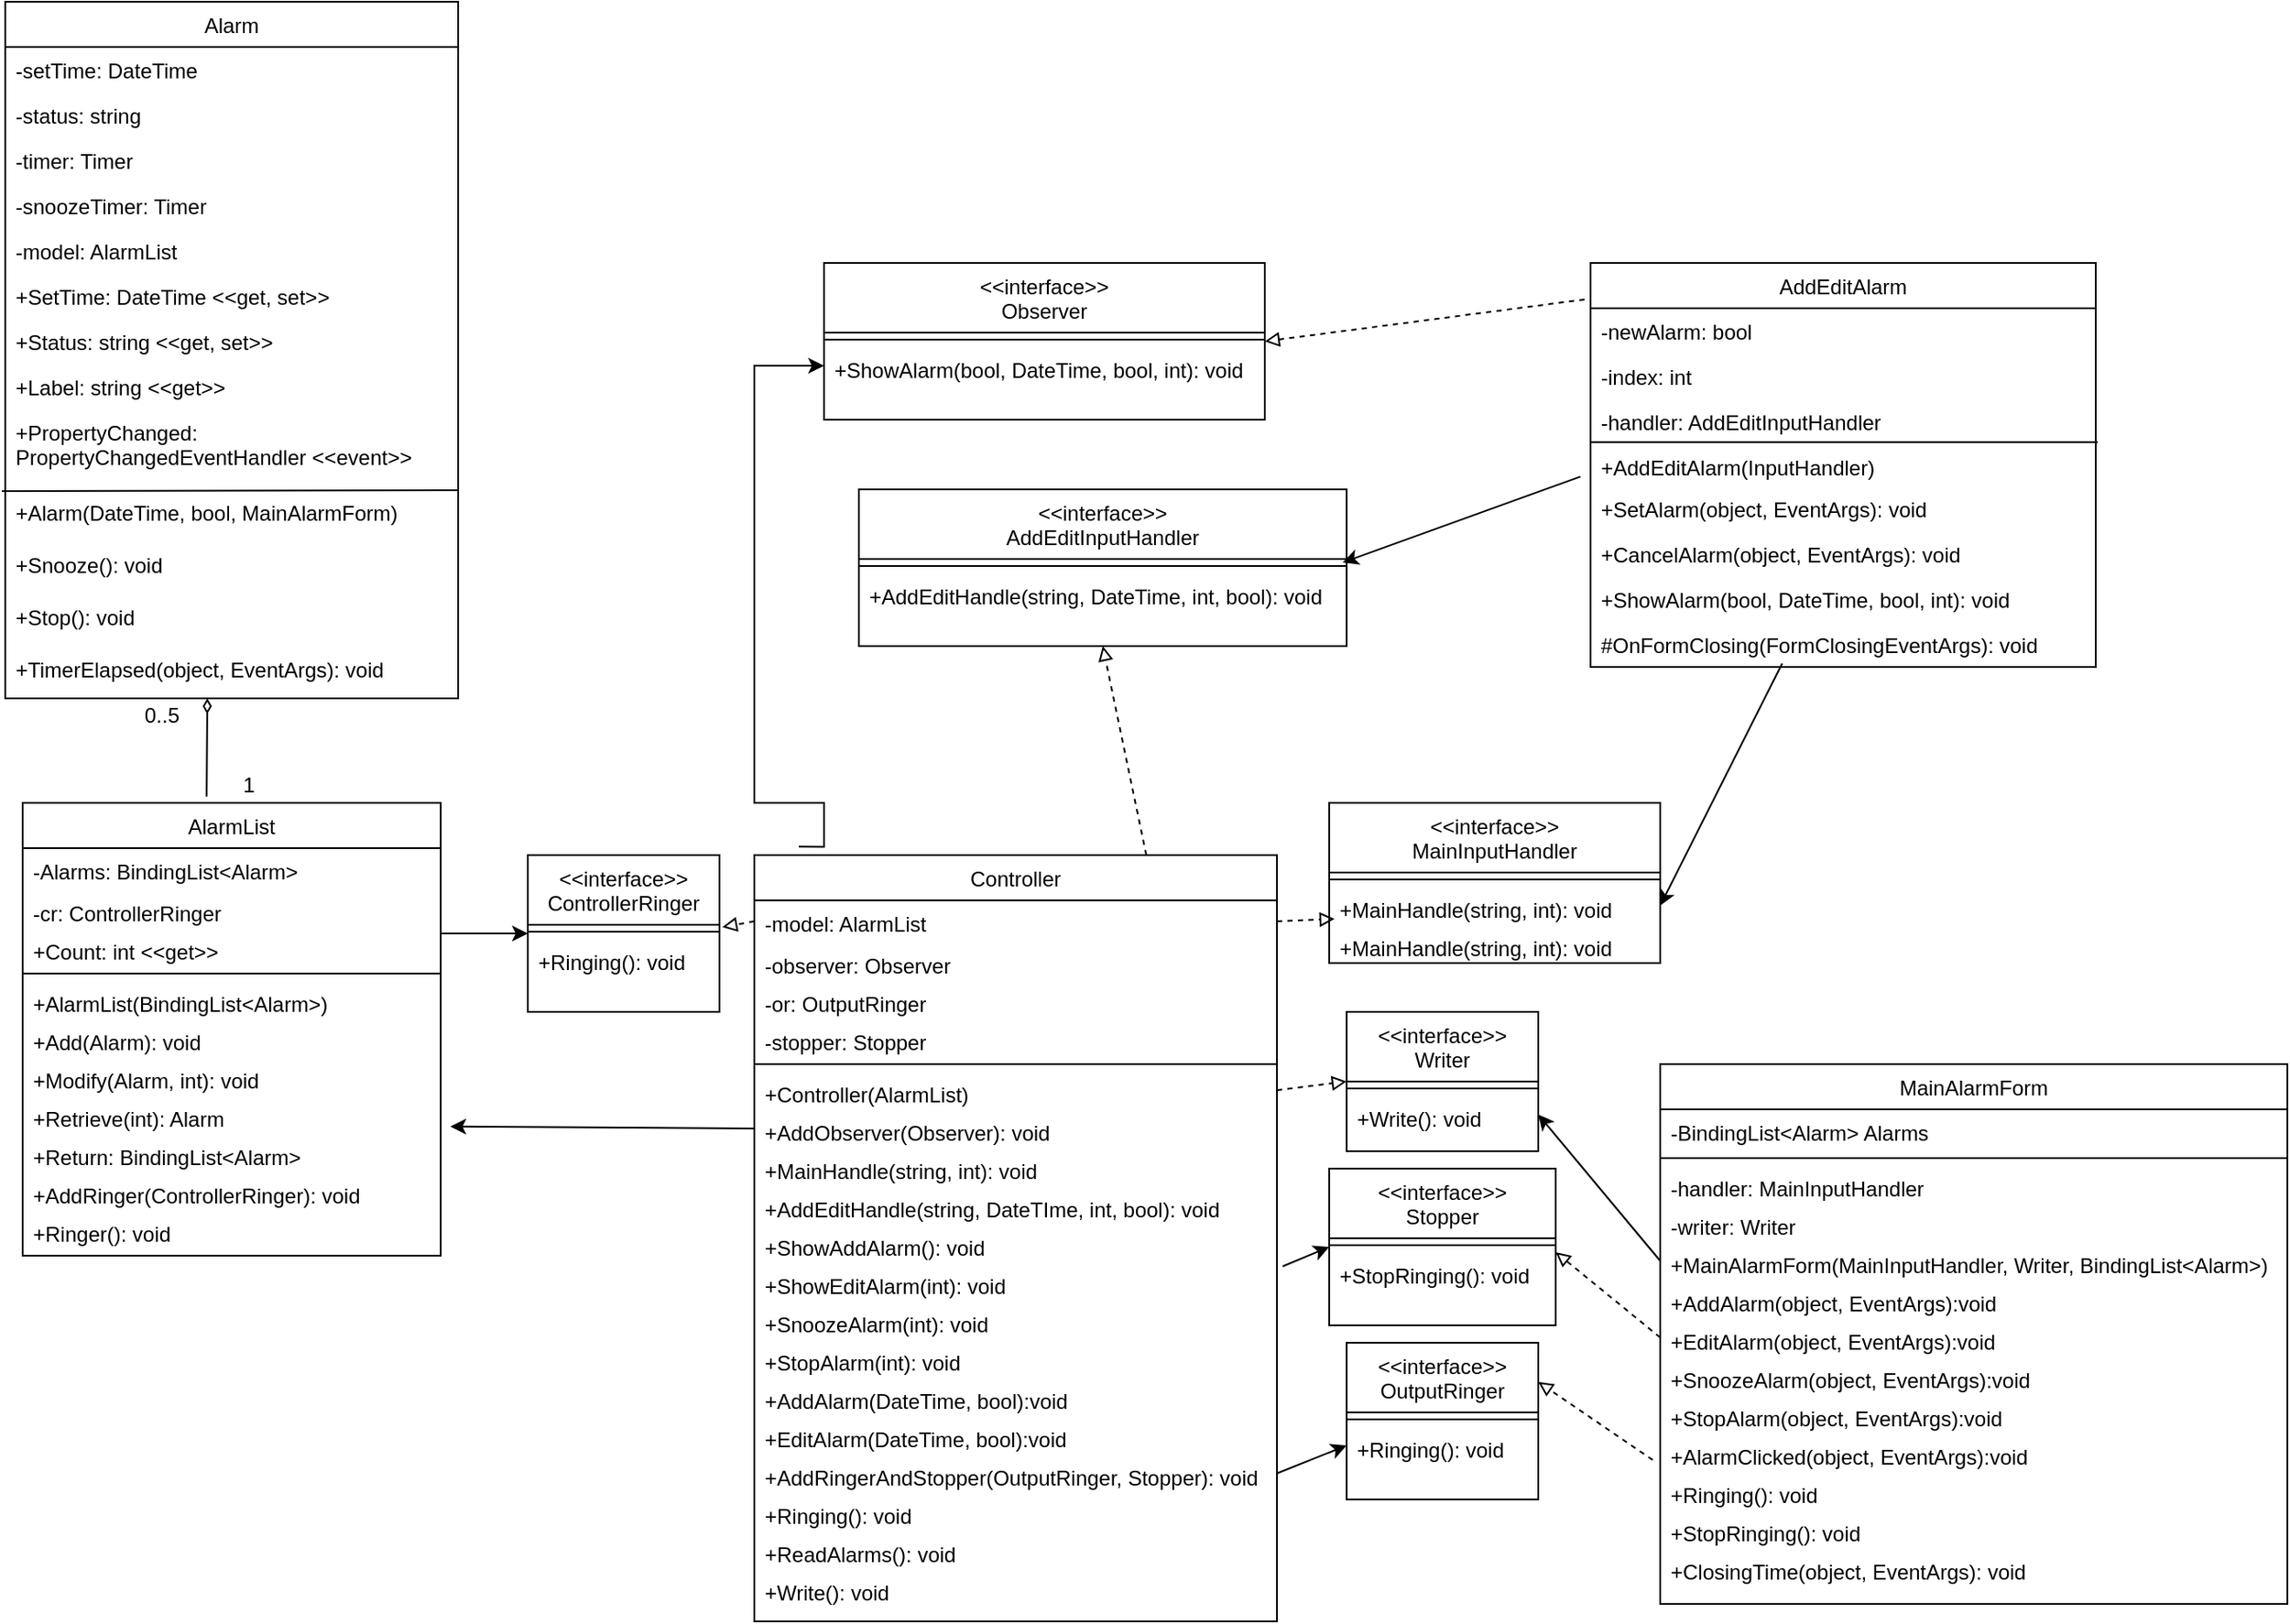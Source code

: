 <mxfile version="14.4.4" type="github">
  <diagram id="C5RBs43oDa-KdzZeNtuy" name="Page-1">
    <mxGraphModel dx="2648" dy="783" grid="1" gridSize="10" guides="1" tooltips="1" connect="1" arrows="1" fold="1" page="1" pageScale="1" pageWidth="827" pageHeight="1169" math="0" shadow="0">
      <root>
        <mxCell id="WIyWlLk6GJQsqaUBKTNV-0" />
        <mxCell id="WIyWlLk6GJQsqaUBKTNV-1" parent="WIyWlLk6GJQsqaUBKTNV-0" />
        <mxCell id="zkfFHV4jXpPFQw0GAbJ--0" value="Alarm" style="swimlane;fontStyle=0;align=center;verticalAlign=top;childLayout=stackLayout;horizontal=1;startSize=26;horizontalStack=0;resizeParent=1;resizeLast=0;collapsible=1;marginBottom=0;rounded=0;shadow=0;strokeWidth=1;" parent="WIyWlLk6GJQsqaUBKTNV-1" vertex="1">
          <mxGeometry x="-730" y="230" width="260" height="400" as="geometry">
            <mxRectangle x="230" y="140" width="160" height="26" as="alternateBounds" />
          </mxGeometry>
        </mxCell>
        <mxCell id="zkfFHV4jXpPFQw0GAbJ--1" value="-setTime: DateTime" style="text;align=left;verticalAlign=top;spacingLeft=4;spacingRight=4;overflow=hidden;rotatable=0;points=[[0,0.5],[1,0.5]];portConstraint=eastwest;" parent="zkfFHV4jXpPFQw0GAbJ--0" vertex="1">
          <mxGeometry y="26" width="260" height="26" as="geometry" />
        </mxCell>
        <mxCell id="zkfFHV4jXpPFQw0GAbJ--2" value="-status: string" style="text;align=left;verticalAlign=top;spacingLeft=4;spacingRight=4;overflow=hidden;rotatable=0;points=[[0,0.5],[1,0.5]];portConstraint=eastwest;rounded=0;shadow=0;html=0;" parent="zkfFHV4jXpPFQw0GAbJ--0" vertex="1">
          <mxGeometry y="52" width="260" height="26" as="geometry" />
        </mxCell>
        <mxCell id="zXAJbx80_tU9BFSZB9RZ-1" value="-timer: Timer" style="text;align=left;verticalAlign=top;spacingLeft=4;spacingRight=4;overflow=hidden;rotatable=0;points=[[0,0.5],[1,0.5]];portConstraint=eastwest;rounded=0;shadow=0;html=0;" parent="zkfFHV4jXpPFQw0GAbJ--0" vertex="1">
          <mxGeometry y="78" width="260" height="26" as="geometry" />
        </mxCell>
        <mxCell id="zXAJbx80_tU9BFSZB9RZ-2" value="-snoozeTimer: Timer" style="text;align=left;verticalAlign=top;spacingLeft=4;spacingRight=4;overflow=hidden;rotatable=0;points=[[0,0.5],[1,0.5]];portConstraint=eastwest;rounded=0;shadow=0;html=0;" parent="zkfFHV4jXpPFQw0GAbJ--0" vertex="1">
          <mxGeometry y="104" width="260" height="26" as="geometry" />
        </mxCell>
        <mxCell id="zXAJbx80_tU9BFSZB9RZ-3" value="-model: AlarmList" style="text;align=left;verticalAlign=top;spacingLeft=4;spacingRight=4;overflow=hidden;rotatable=0;points=[[0,0.5],[1,0.5]];portConstraint=eastwest;rounded=0;shadow=0;html=0;" parent="zkfFHV4jXpPFQw0GAbJ--0" vertex="1">
          <mxGeometry y="130" width="260" height="26" as="geometry" />
        </mxCell>
        <mxCell id="zXAJbx80_tU9BFSZB9RZ-4" value="+SetTime: DateTime &lt;&lt;get, set&gt;&gt;" style="text;align=left;verticalAlign=top;spacingLeft=4;spacingRight=4;overflow=hidden;rotatable=0;points=[[0,0.5],[1,0.5]];portConstraint=eastwest;" parent="zkfFHV4jXpPFQw0GAbJ--0" vertex="1">
          <mxGeometry y="156" width="260" height="26" as="geometry" />
        </mxCell>
        <mxCell id="zXAJbx80_tU9BFSZB9RZ-5" value="+Status: string &lt;&lt;get, set&gt;&gt;" style="text;align=left;verticalAlign=top;spacingLeft=4;spacingRight=4;overflow=hidden;rotatable=0;points=[[0,0.5],[1,0.5]];portConstraint=eastwest;" parent="zkfFHV4jXpPFQw0GAbJ--0" vertex="1">
          <mxGeometry y="182" width="260" height="26" as="geometry" />
        </mxCell>
        <mxCell id="zXAJbx80_tU9BFSZB9RZ-6" value="+Label: string &lt;&lt;get&gt;&gt;" style="text;align=left;verticalAlign=top;spacingLeft=4;spacingRight=4;overflow=hidden;rotatable=0;points=[[0,0.5],[1,0.5]];portConstraint=eastwest;" parent="zkfFHV4jXpPFQw0GAbJ--0" vertex="1">
          <mxGeometry y="208" width="260" height="26" as="geometry" />
        </mxCell>
        <mxCell id="zXAJbx80_tU9BFSZB9RZ-7" value="+PropertyChanged: &#xa;PropertyChangedEventHandler &lt;&lt;event&gt;&gt;" style="text;align=left;verticalAlign=top;spacingLeft=4;spacingRight=4;overflow=hidden;rotatable=0;points=[[0,0.5],[1,0.5]];portConstraint=eastwest;" parent="zkfFHV4jXpPFQw0GAbJ--0" vertex="1">
          <mxGeometry y="234" width="260" height="46" as="geometry" />
        </mxCell>
        <mxCell id="zXAJbx80_tU9BFSZB9RZ-10" value="+Alarm(DateTime, bool, MainAlarmForm)" style="text;align=left;verticalAlign=top;spacingLeft=4;spacingRight=4;overflow=hidden;rotatable=0;points=[[0,0.5],[1,0.5]];portConstraint=eastwest;movable=1;resizable=1;deletable=1;editable=1;connectable=1;" parent="zkfFHV4jXpPFQw0GAbJ--0" vertex="1">
          <mxGeometry y="280" width="260" height="30" as="geometry" />
        </mxCell>
        <mxCell id="zXAJbx80_tU9BFSZB9RZ-19" value="" style="endArrow=none;html=1;entryX=0.999;entryY=1.011;entryDx=0;entryDy=0;entryPerimeter=0;" parent="zkfFHV4jXpPFQw0GAbJ--0" target="zXAJbx80_tU9BFSZB9RZ-7" edge="1">
          <mxGeometry width="50" height="50" relative="1" as="geometry">
            <mxPoint x="-2" y="281" as="sourcePoint" />
            <mxPoint x="160" y="250" as="targetPoint" />
          </mxGeometry>
        </mxCell>
        <mxCell id="zXAJbx80_tU9BFSZB9RZ-20" value="+Snooze(): void" style="text;align=left;verticalAlign=top;spacingLeft=4;spacingRight=4;overflow=hidden;rotatable=0;points=[[0,0.5],[1,0.5]];portConstraint=eastwest;movable=1;resizable=1;deletable=1;editable=1;connectable=1;" parent="zkfFHV4jXpPFQw0GAbJ--0" vertex="1">
          <mxGeometry y="310" width="260" height="30" as="geometry" />
        </mxCell>
        <mxCell id="zXAJbx80_tU9BFSZB9RZ-21" value="+Stop(): void" style="text;align=left;verticalAlign=top;spacingLeft=4;spacingRight=4;overflow=hidden;rotatable=0;points=[[0,0.5],[1,0.5]];portConstraint=eastwest;movable=1;resizable=1;deletable=1;editable=1;connectable=1;" parent="zkfFHV4jXpPFQw0GAbJ--0" vertex="1">
          <mxGeometry y="340" width="260" height="30" as="geometry" />
        </mxCell>
        <mxCell id="zXAJbx80_tU9BFSZB9RZ-22" value="+TimerElapsed(object, EventArgs): void" style="text;align=left;verticalAlign=top;spacingLeft=4;spacingRight=4;overflow=hidden;rotatable=0;points=[[0,0.5],[1,0.5]];portConstraint=eastwest;movable=1;resizable=1;deletable=1;editable=1;connectable=1;" parent="zkfFHV4jXpPFQw0GAbJ--0" vertex="1">
          <mxGeometry y="370" width="260" height="30" as="geometry" />
        </mxCell>
        <mxCell id="zkfFHV4jXpPFQw0GAbJ--6" value="MainAlarmForm" style="swimlane;fontStyle=0;align=center;verticalAlign=top;childLayout=stackLayout;horizontal=1;startSize=26;horizontalStack=0;resizeParent=1;resizeLast=0;collapsible=1;marginBottom=0;rounded=0;shadow=0;strokeWidth=1;" parent="WIyWlLk6GJQsqaUBKTNV-1" vertex="1">
          <mxGeometry x="220" y="840" width="360" height="310" as="geometry">
            <mxRectangle x="130" y="380" width="160" height="26" as="alternateBounds" />
          </mxGeometry>
        </mxCell>
        <mxCell id="zkfFHV4jXpPFQw0GAbJ--7" value="-BindingList&lt;Alarm&gt; Alarms" style="text;align=left;verticalAlign=top;spacingLeft=4;spacingRight=4;overflow=hidden;rotatable=0;points=[[0,0.5],[1,0.5]];portConstraint=eastwest;" parent="zkfFHV4jXpPFQw0GAbJ--6" vertex="1">
          <mxGeometry y="26" width="360" height="24" as="geometry" />
        </mxCell>
        <mxCell id="zkfFHV4jXpPFQw0GAbJ--9" value="" style="line;html=1;strokeWidth=1;align=left;verticalAlign=middle;spacingTop=-1;spacingLeft=3;spacingRight=3;rotatable=0;labelPosition=right;points=[];portConstraint=eastwest;" parent="zkfFHV4jXpPFQw0GAbJ--6" vertex="1">
          <mxGeometry y="50" width="360" height="8" as="geometry" />
        </mxCell>
        <mxCell id="RjdG4E7rIL5B_RaQv0Dg-62" value="-handler: MainInputHandler" style="text;align=left;verticalAlign=top;spacingLeft=4;spacingRight=4;overflow=hidden;rotatable=0;points=[[0,0.5],[1,0.5]];portConstraint=eastwest;" vertex="1" parent="zkfFHV4jXpPFQw0GAbJ--6">
          <mxGeometry y="58" width="360" height="22" as="geometry" />
        </mxCell>
        <mxCell id="RjdG4E7rIL5B_RaQv0Dg-63" value="-writer: Writer" style="text;align=left;verticalAlign=top;spacingLeft=4;spacingRight=4;overflow=hidden;rotatable=0;points=[[0,0.5],[1,0.5]];portConstraint=eastwest;" vertex="1" parent="zkfFHV4jXpPFQw0GAbJ--6">
          <mxGeometry y="80" width="360" height="22" as="geometry" />
        </mxCell>
        <mxCell id="zXAJbx80_tU9BFSZB9RZ-33" value="+MainAlarmForm(MainInputHandler, Writer, BindingList&lt;Alarm&gt;)" style="text;align=left;verticalAlign=top;spacingLeft=4;spacingRight=4;overflow=hidden;rotatable=0;points=[[0,0.5],[1,0.5]];portConstraint=eastwest;" parent="zkfFHV4jXpPFQw0GAbJ--6" vertex="1">
          <mxGeometry y="102" width="360" height="22" as="geometry" />
        </mxCell>
        <mxCell id="zXAJbx80_tU9BFSZB9RZ-34" value="+AddAlarm(object, EventArgs):void" style="text;align=left;verticalAlign=top;spacingLeft=4;spacingRight=4;overflow=hidden;rotatable=0;points=[[0,0.5],[1,0.5]];portConstraint=eastwest;" parent="zkfFHV4jXpPFQw0GAbJ--6" vertex="1">
          <mxGeometry y="124" width="360" height="22" as="geometry" />
        </mxCell>
        <mxCell id="zXAJbx80_tU9BFSZB9RZ-35" value="+EditAlarm(object, EventArgs):void" style="text;align=left;verticalAlign=top;spacingLeft=4;spacingRight=4;overflow=hidden;rotatable=0;points=[[0,0.5],[1,0.5]];portConstraint=eastwest;" parent="zkfFHV4jXpPFQw0GAbJ--6" vertex="1">
          <mxGeometry y="146" width="360" height="22" as="geometry" />
        </mxCell>
        <mxCell id="zXAJbx80_tU9BFSZB9RZ-36" value="+SnoozeAlarm(object, EventArgs):void" style="text;align=left;verticalAlign=top;spacingLeft=4;spacingRight=4;overflow=hidden;rotatable=0;points=[[0,0.5],[1,0.5]];portConstraint=eastwest;" parent="zkfFHV4jXpPFQw0GAbJ--6" vertex="1">
          <mxGeometry y="168" width="360" height="22" as="geometry" />
        </mxCell>
        <mxCell id="zXAJbx80_tU9BFSZB9RZ-37" value="+StopAlarm(object, EventArgs):void" style="text;align=left;verticalAlign=top;spacingLeft=4;spacingRight=4;overflow=hidden;rotatable=0;points=[[0,0.5],[1,0.5]];portConstraint=eastwest;" parent="zkfFHV4jXpPFQw0GAbJ--6" vertex="1">
          <mxGeometry y="190" width="360" height="22" as="geometry" />
        </mxCell>
        <mxCell id="zXAJbx80_tU9BFSZB9RZ-38" value="+AlarmClicked(object, EventArgs):void" style="text;align=left;verticalAlign=top;spacingLeft=4;spacingRight=4;overflow=hidden;rotatable=0;points=[[0,0.5],[1,0.5]];portConstraint=eastwest;" parent="zkfFHV4jXpPFQw0GAbJ--6" vertex="1">
          <mxGeometry y="212" width="360" height="22" as="geometry" />
        </mxCell>
        <mxCell id="zXAJbx80_tU9BFSZB9RZ-39" value="+Ringing(): void" style="text;align=left;verticalAlign=top;spacingLeft=4;spacingRight=4;overflow=hidden;rotatable=0;points=[[0,0.5],[1,0.5]];portConstraint=eastwest;" parent="zkfFHV4jXpPFQw0GAbJ--6" vertex="1">
          <mxGeometry y="234" width="360" height="22" as="geometry" />
        </mxCell>
        <mxCell id="zXAJbx80_tU9BFSZB9RZ-40" value="+StopRinging(): void" style="text;align=left;verticalAlign=top;spacingLeft=4;spacingRight=4;overflow=hidden;rotatable=0;points=[[0,0.5],[1,0.5]];portConstraint=eastwest;" parent="zkfFHV4jXpPFQw0GAbJ--6" vertex="1">
          <mxGeometry y="256" width="360" height="22" as="geometry" />
        </mxCell>
        <mxCell id="RjdG4E7rIL5B_RaQv0Dg-64" value="+ClosingTime(object, EventArgs): void" style="text;align=left;verticalAlign=top;spacingLeft=4;spacingRight=4;overflow=hidden;rotatable=0;points=[[0,0.5],[1,0.5]];portConstraint=eastwest;" vertex="1" parent="zkfFHV4jXpPFQw0GAbJ--6">
          <mxGeometry y="278" width="360" height="22" as="geometry" />
        </mxCell>
        <mxCell id="zkfFHV4jXpPFQw0GAbJ--13" value="AddEditAlarm" style="swimlane;fontStyle=0;align=center;verticalAlign=top;childLayout=stackLayout;horizontal=1;startSize=26;horizontalStack=0;resizeParent=1;resizeLast=0;collapsible=1;marginBottom=0;rounded=0;shadow=0;strokeWidth=1;" parent="WIyWlLk6GJQsqaUBKTNV-1" vertex="1">
          <mxGeometry x="180" y="380" width="290" height="232" as="geometry">
            <mxRectangle x="560" y="600" width="170" height="26" as="alternateBounds" />
          </mxGeometry>
        </mxCell>
        <mxCell id="zXAJbx80_tU9BFSZB9RZ-23" value="-newAlarm: bool" style="text;align=left;verticalAlign=top;spacingLeft=4;spacingRight=4;overflow=hidden;rotatable=0;points=[[0,0.5],[1,0.5]];portConstraint=eastwest;" parent="zkfFHV4jXpPFQw0GAbJ--13" vertex="1">
          <mxGeometry y="26" width="290" height="26" as="geometry" />
        </mxCell>
        <mxCell id="zXAJbx80_tU9BFSZB9RZ-25" value="-index: int" style="text;align=left;verticalAlign=top;spacingLeft=4;spacingRight=4;overflow=hidden;rotatable=0;points=[[0,0.5],[1,0.5]];portConstraint=eastwest;" parent="zkfFHV4jXpPFQw0GAbJ--13" vertex="1">
          <mxGeometry y="52" width="290" height="26" as="geometry" />
        </mxCell>
        <mxCell id="zXAJbx80_tU9BFSZB9RZ-24" value="-handler: AddEditInputHandler" style="text;align=left;verticalAlign=top;spacingLeft=4;spacingRight=4;overflow=hidden;rotatable=0;points=[[0,0.5],[1,0.5]];portConstraint=eastwest;" parent="zkfFHV4jXpPFQw0GAbJ--13" vertex="1">
          <mxGeometry y="78" width="290" height="26" as="geometry" />
        </mxCell>
        <mxCell id="zXAJbx80_tU9BFSZB9RZ-26" value="+AddEditAlarm(InputHandler)" style="text;align=left;verticalAlign=top;spacingLeft=4;spacingRight=4;overflow=hidden;rotatable=0;points=[[0,0.5],[1,0.5]];portConstraint=eastwest;" parent="zkfFHV4jXpPFQw0GAbJ--13" vertex="1">
          <mxGeometry y="104" width="290" height="24" as="geometry" />
        </mxCell>
        <mxCell id="zXAJbx80_tU9BFSZB9RZ-32" value="+SetAlarm(object, EventArgs): void" style="text;align=left;verticalAlign=top;spacingLeft=4;spacingRight=4;overflow=hidden;rotatable=0;points=[[0,0.5],[1,0.5]];portConstraint=eastwest;" parent="zkfFHV4jXpPFQw0GAbJ--13" vertex="1">
          <mxGeometry y="128" width="290" height="26" as="geometry" />
        </mxCell>
        <mxCell id="zXAJbx80_tU9BFSZB9RZ-28" value="+CancelAlarm(object, EventArgs): void" style="text;align=left;verticalAlign=top;spacingLeft=4;spacingRight=4;overflow=hidden;rotatable=0;points=[[0,0.5],[1,0.5]];portConstraint=eastwest;" parent="zkfFHV4jXpPFQw0GAbJ--13" vertex="1">
          <mxGeometry y="154" width="290" height="26" as="geometry" />
        </mxCell>
        <mxCell id="zXAJbx80_tU9BFSZB9RZ-31" value="" style="endArrow=none;html=1;exitX=0.001;exitY=-0.046;exitDx=0;exitDy=0;exitPerimeter=0;entryX=1.004;entryY=-0.046;entryDx=0;entryDy=0;entryPerimeter=0;" parent="zkfFHV4jXpPFQw0GAbJ--13" source="zXAJbx80_tU9BFSZB9RZ-26" target="zXAJbx80_tU9BFSZB9RZ-26" edge="1">
          <mxGeometry width="50" height="50" relative="1" as="geometry">
            <mxPoint x="-140" y="180" as="sourcePoint" />
            <mxPoint x="-90" y="130" as="targetPoint" />
          </mxGeometry>
        </mxCell>
        <mxCell id="RjdG4E7rIL5B_RaQv0Dg-57" value="+ShowAlarm(bool, DateTime, bool, int): void" style="text;align=left;verticalAlign=top;spacingLeft=4;spacingRight=4;overflow=hidden;rotatable=0;points=[[0,0.5],[1,0.5]];portConstraint=eastwest;" vertex="1" parent="zkfFHV4jXpPFQw0GAbJ--13">
          <mxGeometry y="180" width="290" height="26" as="geometry" />
        </mxCell>
        <mxCell id="RjdG4E7rIL5B_RaQv0Dg-58" value="#OnFormClosing(FormClosingEventArgs): void" style="text;align=left;verticalAlign=top;spacingLeft=4;spacingRight=4;overflow=hidden;rotatable=0;points=[[0,0.5],[1,0.5]];portConstraint=eastwest;" vertex="1" parent="zkfFHV4jXpPFQw0GAbJ--13">
          <mxGeometry y="206" width="290" height="26" as="geometry" />
        </mxCell>
        <mxCell id="_PikPOIy2BvtwKLMI2AE-0" value="Controller" style="swimlane;fontStyle=0;align=center;verticalAlign=top;childLayout=stackLayout;horizontal=1;startSize=26;horizontalStack=0;resizeParent=1;resizeLast=0;collapsible=1;marginBottom=0;rounded=0;shadow=0;strokeWidth=1;" parent="WIyWlLk6GJQsqaUBKTNV-1" vertex="1">
          <mxGeometry x="-300" y="720" width="300" height="440" as="geometry">
            <mxRectangle x="130" y="380" width="160" height="26" as="alternateBounds" />
          </mxGeometry>
        </mxCell>
        <mxCell id="_PikPOIy2BvtwKLMI2AE-1" value="-model: AlarmList" style="text;align=left;verticalAlign=top;spacingLeft=4;spacingRight=4;overflow=hidden;rotatable=0;points=[[0,0.5],[1,0.5]];portConstraint=eastwest;" parent="_PikPOIy2BvtwKLMI2AE-0" vertex="1">
          <mxGeometry y="26" width="300" height="24" as="geometry" />
        </mxCell>
        <mxCell id="RjdG4E7rIL5B_RaQv0Dg-46" value="-observer: Observer" style="text;align=left;verticalAlign=top;spacingLeft=4;spacingRight=4;overflow=hidden;rotatable=0;points=[[0,0.5],[1,0.5]];portConstraint=eastwest;" vertex="1" parent="_PikPOIy2BvtwKLMI2AE-0">
          <mxGeometry y="50" width="300" height="22" as="geometry" />
        </mxCell>
        <mxCell id="RjdG4E7rIL5B_RaQv0Dg-47" value="-or: OutputRinger" style="text;align=left;verticalAlign=top;spacingLeft=4;spacingRight=4;overflow=hidden;rotatable=0;points=[[0,0.5],[1,0.5]];portConstraint=eastwest;" vertex="1" parent="_PikPOIy2BvtwKLMI2AE-0">
          <mxGeometry y="72" width="300" height="22" as="geometry" />
        </mxCell>
        <mxCell id="RjdG4E7rIL5B_RaQv0Dg-48" value="-stopper: Stopper" style="text;align=left;verticalAlign=top;spacingLeft=4;spacingRight=4;overflow=hidden;rotatable=0;points=[[0,0.5],[1,0.5]];portConstraint=eastwest;" vertex="1" parent="_PikPOIy2BvtwKLMI2AE-0">
          <mxGeometry y="94" width="300" height="22" as="geometry" />
        </mxCell>
        <mxCell id="_PikPOIy2BvtwKLMI2AE-2" value="" style="line;html=1;strokeWidth=1;align=left;verticalAlign=middle;spacingTop=-1;spacingLeft=3;spacingRight=3;rotatable=0;labelPosition=right;points=[];portConstraint=eastwest;" parent="_PikPOIy2BvtwKLMI2AE-0" vertex="1">
          <mxGeometry y="116" width="300" height="8" as="geometry" />
        </mxCell>
        <mxCell id="RjdG4E7rIL5B_RaQv0Dg-49" value="+Controller(AlarmList)" style="text;align=left;verticalAlign=top;spacingLeft=4;spacingRight=4;overflow=hidden;rotatable=0;points=[[0,0.5],[1,0.5]];portConstraint=eastwest;" vertex="1" parent="_PikPOIy2BvtwKLMI2AE-0">
          <mxGeometry y="124" width="300" height="22" as="geometry" />
        </mxCell>
        <mxCell id="RjdG4E7rIL5B_RaQv0Dg-50" value="+AddObserver(Observer): void" style="text;align=left;verticalAlign=top;spacingLeft=4;spacingRight=4;overflow=hidden;rotatable=0;points=[[0,0.5],[1,0.5]];portConstraint=eastwest;" vertex="1" parent="_PikPOIy2BvtwKLMI2AE-0">
          <mxGeometry y="146" width="300" height="22" as="geometry" />
        </mxCell>
        <mxCell id="RjdG4E7rIL5B_RaQv0Dg-51" value="+MainHandle(string, int): void" style="text;align=left;verticalAlign=top;spacingLeft=4;spacingRight=4;overflow=hidden;rotatable=0;points=[[0,0.5],[1,0.5]];portConstraint=eastwest;" vertex="1" parent="_PikPOIy2BvtwKLMI2AE-0">
          <mxGeometry y="168" width="300" height="22" as="geometry" />
        </mxCell>
        <mxCell id="RjdG4E7rIL5B_RaQv0Dg-52" value="+AddEditHandle(string, DateTIme, int, bool): void" style="text;align=left;verticalAlign=top;spacingLeft=4;spacingRight=4;overflow=hidden;rotatable=0;points=[[0,0.5],[1,0.5]];portConstraint=eastwest;" vertex="1" parent="_PikPOIy2BvtwKLMI2AE-0">
          <mxGeometry y="190" width="300" height="22" as="geometry" />
        </mxCell>
        <mxCell id="RjdG4E7rIL5B_RaQv0Dg-53" value="+ShowAddAlarm(): void" style="text;align=left;verticalAlign=top;spacingLeft=4;spacingRight=4;overflow=hidden;rotatable=0;points=[[0,0.5],[1,0.5]];portConstraint=eastwest;" vertex="1" parent="_PikPOIy2BvtwKLMI2AE-0">
          <mxGeometry y="212" width="300" height="22" as="geometry" />
        </mxCell>
        <mxCell id="RjdG4E7rIL5B_RaQv0Dg-54" value="+ShowEditAlarm(int): void" style="text;align=left;verticalAlign=top;spacingLeft=4;spacingRight=4;overflow=hidden;rotatable=0;points=[[0,0.5],[1,0.5]];portConstraint=eastwest;" vertex="1" parent="_PikPOIy2BvtwKLMI2AE-0">
          <mxGeometry y="234" width="300" height="22" as="geometry" />
        </mxCell>
        <mxCell id="_PikPOIy2BvtwKLMI2AE-5" value="+SnoozeAlarm(int): void" style="text;align=left;verticalAlign=top;spacingLeft=4;spacingRight=4;overflow=hidden;rotatable=0;points=[[0,0.5],[1,0.5]];portConstraint=eastwest;" parent="_PikPOIy2BvtwKLMI2AE-0" vertex="1">
          <mxGeometry y="256" width="300" height="22" as="geometry" />
        </mxCell>
        <mxCell id="_PikPOIy2BvtwKLMI2AE-6" value="+StopAlarm(int): void" style="text;align=left;verticalAlign=top;spacingLeft=4;spacingRight=4;overflow=hidden;rotatable=0;points=[[0,0.5],[1,0.5]];portConstraint=eastwest;" parent="_PikPOIy2BvtwKLMI2AE-0" vertex="1">
          <mxGeometry y="278" width="300" height="22" as="geometry" />
        </mxCell>
        <mxCell id="_PikPOIy2BvtwKLMI2AE-3" value="+AddAlarm(DateTime, bool):void" style="text;align=left;verticalAlign=top;spacingLeft=4;spacingRight=4;overflow=hidden;rotatable=0;points=[[0,0.5],[1,0.5]];portConstraint=eastwest;" parent="_PikPOIy2BvtwKLMI2AE-0" vertex="1">
          <mxGeometry y="300" width="300" height="22" as="geometry" />
        </mxCell>
        <mxCell id="_PikPOIy2BvtwKLMI2AE-4" value="+EditAlarm(DateTime, bool):void" style="text;align=left;verticalAlign=top;spacingLeft=4;spacingRight=4;overflow=hidden;rotatable=0;points=[[0,0.5],[1,0.5]];portConstraint=eastwest;" parent="_PikPOIy2BvtwKLMI2AE-0" vertex="1">
          <mxGeometry y="322" width="300" height="22" as="geometry" />
        </mxCell>
        <mxCell id="_PikPOIy2BvtwKLMI2AE-9" value="+AddRingerAndStopper(OutputRinger, Stopper): void" style="text;align=left;verticalAlign=top;spacingLeft=4;spacingRight=4;overflow=hidden;rotatable=0;points=[[0,0.5],[1,0.5]];portConstraint=eastwest;" parent="_PikPOIy2BvtwKLMI2AE-0" vertex="1">
          <mxGeometry y="344" width="300" height="22" as="geometry" />
        </mxCell>
        <mxCell id="_PikPOIy2BvtwKLMI2AE-7" value="+Ringing(): void" style="text;align=left;verticalAlign=top;spacingLeft=4;spacingRight=4;overflow=hidden;rotatable=0;points=[[0,0.5],[1,0.5]];portConstraint=eastwest;" parent="_PikPOIy2BvtwKLMI2AE-0" vertex="1">
          <mxGeometry y="366" width="300" height="22" as="geometry" />
        </mxCell>
        <mxCell id="_PikPOIy2BvtwKLMI2AE-8" value="+ReadAlarms(): void" style="text;align=left;verticalAlign=top;spacingLeft=4;spacingRight=4;overflow=hidden;rotatable=0;points=[[0,0.5],[1,0.5]];portConstraint=eastwest;" parent="_PikPOIy2BvtwKLMI2AE-0" vertex="1">
          <mxGeometry y="388" width="300" height="22" as="geometry" />
        </mxCell>
        <mxCell id="RjdG4E7rIL5B_RaQv0Dg-56" value="+Write(): void" style="text;align=left;verticalAlign=top;spacingLeft=4;spacingRight=4;overflow=hidden;rotatable=0;points=[[0,0.5],[1,0.5]];portConstraint=eastwest;" vertex="1" parent="_PikPOIy2BvtwKLMI2AE-0">
          <mxGeometry y="410" width="300" height="22" as="geometry" />
        </mxCell>
        <mxCell id="_PikPOIy2BvtwKLMI2AE-10" value="AlarmList" style="swimlane;fontStyle=0;align=center;verticalAlign=top;childLayout=stackLayout;horizontal=1;startSize=26;horizontalStack=0;resizeParent=1;resizeLast=0;collapsible=1;marginBottom=0;rounded=0;shadow=0;strokeWidth=1;" parent="WIyWlLk6GJQsqaUBKTNV-1" vertex="1">
          <mxGeometry x="-720" y="690" width="240" height="260" as="geometry">
            <mxRectangle x="130" y="380" width="160" height="26" as="alternateBounds" />
          </mxGeometry>
        </mxCell>
        <mxCell id="_PikPOIy2BvtwKLMI2AE-11" value="-Alarms: BindingList&lt;Alarm&gt;" style="text;align=left;verticalAlign=top;spacingLeft=4;spacingRight=4;overflow=hidden;rotatable=0;points=[[0,0.5],[1,0.5]];portConstraint=eastwest;" parent="_PikPOIy2BvtwKLMI2AE-10" vertex="1">
          <mxGeometry y="26" width="240" height="24" as="geometry" />
        </mxCell>
        <mxCell id="_PikPOIy2BvtwKLMI2AE-13" value="-cr: ControllerRinger" style="text;align=left;verticalAlign=top;spacingLeft=4;spacingRight=4;overflow=hidden;rotatable=0;points=[[0,0.5],[1,0.5]];portConstraint=eastwest;" parent="_PikPOIy2BvtwKLMI2AE-10" vertex="1">
          <mxGeometry y="50" width="240" height="22" as="geometry" />
        </mxCell>
        <mxCell id="_PikPOIy2BvtwKLMI2AE-14" value="+Count: int &lt;&lt;get&gt;&gt;" style="text;align=left;verticalAlign=top;spacingLeft=4;spacingRight=4;overflow=hidden;rotatable=0;points=[[0,0.5],[1,0.5]];portConstraint=eastwest;" parent="_PikPOIy2BvtwKLMI2AE-10" vertex="1">
          <mxGeometry y="72" width="240" height="22" as="geometry" />
        </mxCell>
        <mxCell id="_PikPOIy2BvtwKLMI2AE-12" value="" style="line;html=1;strokeWidth=1;align=left;verticalAlign=middle;spacingTop=-1;spacingLeft=3;spacingRight=3;rotatable=0;labelPosition=right;points=[];portConstraint=eastwest;" parent="_PikPOIy2BvtwKLMI2AE-10" vertex="1">
          <mxGeometry y="94" width="240" height="8" as="geometry" />
        </mxCell>
        <mxCell id="_PikPOIy2BvtwKLMI2AE-15" value="+AlarmList(BindingList&lt;Alarm&gt;)" style="text;align=left;verticalAlign=top;spacingLeft=4;spacingRight=4;overflow=hidden;rotatable=0;points=[[0,0.5],[1,0.5]];portConstraint=eastwest;" parent="_PikPOIy2BvtwKLMI2AE-10" vertex="1">
          <mxGeometry y="102" width="240" height="22" as="geometry" />
        </mxCell>
        <mxCell id="_PikPOIy2BvtwKLMI2AE-16" value="+Add(Alarm): void" style="text;align=left;verticalAlign=top;spacingLeft=4;spacingRight=4;overflow=hidden;rotatable=0;points=[[0,0.5],[1,0.5]];portConstraint=eastwest;" parent="_PikPOIy2BvtwKLMI2AE-10" vertex="1">
          <mxGeometry y="124" width="240" height="22" as="geometry" />
        </mxCell>
        <mxCell id="_PikPOIy2BvtwKLMI2AE-17" value="+Modify(Alarm, int): void" style="text;align=left;verticalAlign=top;spacingLeft=4;spacingRight=4;overflow=hidden;rotatable=0;points=[[0,0.5],[1,0.5]];portConstraint=eastwest;" parent="_PikPOIy2BvtwKLMI2AE-10" vertex="1">
          <mxGeometry y="146" width="240" height="22" as="geometry" />
        </mxCell>
        <mxCell id="_PikPOIy2BvtwKLMI2AE-18" value="+Retrieve(int): Alarm" style="text;align=left;verticalAlign=top;spacingLeft=4;spacingRight=4;overflow=hidden;rotatable=0;points=[[0,0.5],[1,0.5]];portConstraint=eastwest;" parent="_PikPOIy2BvtwKLMI2AE-10" vertex="1">
          <mxGeometry y="168" width="240" height="22" as="geometry" />
        </mxCell>
        <mxCell id="_PikPOIy2BvtwKLMI2AE-19" value="+Return: BindingList&lt;Alarm&gt;" style="text;align=left;verticalAlign=top;spacingLeft=4;spacingRight=4;overflow=hidden;rotatable=0;points=[[0,0.5],[1,0.5]];portConstraint=eastwest;" parent="_PikPOIy2BvtwKLMI2AE-10" vertex="1">
          <mxGeometry y="190" width="240" height="22" as="geometry" />
        </mxCell>
        <mxCell id="RjdG4E7rIL5B_RaQv0Dg-44" value="+AddRinger(ControllerRinger): void" style="text;align=left;verticalAlign=top;spacingLeft=4;spacingRight=4;overflow=hidden;rotatable=0;points=[[0,0.5],[1,0.5]];portConstraint=eastwest;" vertex="1" parent="_PikPOIy2BvtwKLMI2AE-10">
          <mxGeometry y="212" width="240" height="22" as="geometry" />
        </mxCell>
        <mxCell id="RjdG4E7rIL5B_RaQv0Dg-45" value="+Ringer(): void" style="text;align=left;verticalAlign=top;spacingLeft=4;spacingRight=4;overflow=hidden;rotatable=0;points=[[0,0.5],[1,0.5]];portConstraint=eastwest;" vertex="1" parent="_PikPOIy2BvtwKLMI2AE-10">
          <mxGeometry y="234" width="240" height="22" as="geometry" />
        </mxCell>
        <mxCell id="RjdG4E7rIL5B_RaQv0Dg-1" value="&lt;&lt;interface&gt;&gt;&#xa;Observer" style="swimlane;fontStyle=0;align=center;verticalAlign=top;childLayout=stackLayout;horizontal=1;startSize=40;horizontalStack=0;resizeParent=1;resizeLast=0;collapsible=1;marginBottom=0;rounded=0;shadow=0;strokeWidth=1;" vertex="1" parent="WIyWlLk6GJQsqaUBKTNV-1">
          <mxGeometry x="-260" y="380" width="253" height="90" as="geometry">
            <mxRectangle x="130" y="380" width="160" height="26" as="alternateBounds" />
          </mxGeometry>
        </mxCell>
        <mxCell id="RjdG4E7rIL5B_RaQv0Dg-2" value="" style="line;html=1;strokeWidth=1;align=left;verticalAlign=middle;spacingTop=-1;spacingLeft=3;spacingRight=3;rotatable=0;labelPosition=right;points=[];portConstraint=eastwest;" vertex="1" parent="RjdG4E7rIL5B_RaQv0Dg-1">
          <mxGeometry y="40" width="253" height="8" as="geometry" />
        </mxCell>
        <mxCell id="RjdG4E7rIL5B_RaQv0Dg-3" value="+ShowAlarm(bool, DateTime, bool, int): void" style="text;align=left;verticalAlign=top;spacingLeft=4;spacingRight=4;overflow=hidden;rotatable=0;points=[[0,0.5],[1,0.5]];portConstraint=eastwest;" vertex="1" parent="RjdG4E7rIL5B_RaQv0Dg-1">
          <mxGeometry y="48" width="253" height="22" as="geometry" />
        </mxCell>
        <mxCell id="RjdG4E7rIL5B_RaQv0Dg-4" value="&lt;&lt;interface&gt;&gt;&#xa;ControllerRinger" style="swimlane;fontStyle=0;align=center;verticalAlign=top;childLayout=stackLayout;horizontal=1;startSize=40;horizontalStack=0;resizeParent=1;resizeLast=0;collapsible=1;marginBottom=0;rounded=0;shadow=0;strokeWidth=1;" vertex="1" parent="WIyWlLk6GJQsqaUBKTNV-1">
          <mxGeometry x="-430" y="720" width="110" height="90" as="geometry">
            <mxRectangle x="130" y="380" width="160" height="26" as="alternateBounds" />
          </mxGeometry>
        </mxCell>
        <mxCell id="RjdG4E7rIL5B_RaQv0Dg-5" value="" style="line;html=1;strokeWidth=1;align=left;verticalAlign=middle;spacingTop=-1;spacingLeft=3;spacingRight=3;rotatable=0;labelPosition=right;points=[];portConstraint=eastwest;" vertex="1" parent="RjdG4E7rIL5B_RaQv0Dg-4">
          <mxGeometry y="40" width="110" height="8" as="geometry" />
        </mxCell>
        <mxCell id="RjdG4E7rIL5B_RaQv0Dg-6" value="+Ringing(): void" style="text;align=left;verticalAlign=top;spacingLeft=4;spacingRight=4;overflow=hidden;rotatable=0;points=[[0,0.5],[1,0.5]];portConstraint=eastwest;" vertex="1" parent="RjdG4E7rIL5B_RaQv0Dg-4">
          <mxGeometry y="48" width="110" height="22" as="geometry" />
        </mxCell>
        <mxCell id="RjdG4E7rIL5B_RaQv0Dg-7" value="&lt;&lt;interface&gt;&gt;&#xa;MainInputHandler" style="swimlane;fontStyle=0;align=center;verticalAlign=top;childLayout=stackLayout;horizontal=1;startSize=40;horizontalStack=0;resizeParent=1;resizeLast=0;collapsible=1;marginBottom=0;rounded=0;shadow=0;strokeWidth=1;" vertex="1" parent="WIyWlLk6GJQsqaUBKTNV-1">
          <mxGeometry x="30" y="690" width="190" height="92" as="geometry">
            <mxRectangle x="130" y="380" width="160" height="26" as="alternateBounds" />
          </mxGeometry>
        </mxCell>
        <mxCell id="RjdG4E7rIL5B_RaQv0Dg-8" value="" style="line;html=1;strokeWidth=1;align=left;verticalAlign=middle;spacingTop=-1;spacingLeft=3;spacingRight=3;rotatable=0;labelPosition=right;points=[];portConstraint=eastwest;" vertex="1" parent="RjdG4E7rIL5B_RaQv0Dg-7">
          <mxGeometry y="40" width="190" height="8" as="geometry" />
        </mxCell>
        <mxCell id="RjdG4E7rIL5B_RaQv0Dg-31" value="+MainHandle(string, int): void" style="text;align=left;verticalAlign=top;spacingLeft=4;spacingRight=4;overflow=hidden;rotatable=0;points=[[0,0.5],[1,0.5]];portConstraint=eastwest;" vertex="1" parent="RjdG4E7rIL5B_RaQv0Dg-7">
          <mxGeometry y="48" width="190" height="22" as="geometry" />
        </mxCell>
        <mxCell id="RjdG4E7rIL5B_RaQv0Dg-9" value="+MainHandle(string, int): void" style="text;align=left;verticalAlign=top;spacingLeft=4;spacingRight=4;overflow=hidden;rotatable=0;points=[[0,0.5],[1,0.5]];portConstraint=eastwest;" vertex="1" parent="RjdG4E7rIL5B_RaQv0Dg-7">
          <mxGeometry y="70" width="190" height="22" as="geometry" />
        </mxCell>
        <mxCell id="RjdG4E7rIL5B_RaQv0Dg-10" value="&lt;&lt;interface&gt;&gt;&#xa;AddEditInputHandler" style="swimlane;fontStyle=0;align=center;verticalAlign=top;childLayout=stackLayout;horizontal=1;startSize=40;horizontalStack=0;resizeParent=1;resizeLast=0;collapsible=1;marginBottom=0;rounded=0;shadow=0;strokeWidth=1;" vertex="1" parent="WIyWlLk6GJQsqaUBKTNV-1">
          <mxGeometry x="-240" y="510" width="280" height="90" as="geometry">
            <mxRectangle x="130" y="380" width="160" height="26" as="alternateBounds" />
          </mxGeometry>
        </mxCell>
        <mxCell id="RjdG4E7rIL5B_RaQv0Dg-11" value="" style="line;html=1;strokeWidth=1;align=left;verticalAlign=middle;spacingTop=-1;spacingLeft=3;spacingRight=3;rotatable=0;labelPosition=right;points=[];portConstraint=eastwest;" vertex="1" parent="RjdG4E7rIL5B_RaQv0Dg-10">
          <mxGeometry y="40" width="280" height="8" as="geometry" />
        </mxCell>
        <mxCell id="RjdG4E7rIL5B_RaQv0Dg-12" value="+AddEditHandle(string, DateTime, int, bool): void" style="text;align=left;verticalAlign=top;spacingLeft=4;spacingRight=4;overflow=hidden;rotatable=0;points=[[0,0.5],[1,0.5]];portConstraint=eastwest;" vertex="1" parent="RjdG4E7rIL5B_RaQv0Dg-10">
          <mxGeometry y="48" width="280" height="22" as="geometry" />
        </mxCell>
        <mxCell id="RjdG4E7rIL5B_RaQv0Dg-13" value="&lt;&lt;interface&gt;&gt;&#xa;OutputRinger" style="swimlane;fontStyle=0;align=center;verticalAlign=top;childLayout=stackLayout;horizontal=1;startSize=40;horizontalStack=0;resizeParent=1;resizeLast=0;collapsible=1;marginBottom=0;rounded=0;shadow=0;strokeWidth=1;" vertex="1" parent="WIyWlLk6GJQsqaUBKTNV-1">
          <mxGeometry x="40" y="1000" width="110" height="90" as="geometry">
            <mxRectangle x="130" y="380" width="160" height="26" as="alternateBounds" />
          </mxGeometry>
        </mxCell>
        <mxCell id="RjdG4E7rIL5B_RaQv0Dg-14" value="" style="line;html=1;strokeWidth=1;align=left;verticalAlign=middle;spacingTop=-1;spacingLeft=3;spacingRight=3;rotatable=0;labelPosition=right;points=[];portConstraint=eastwest;" vertex="1" parent="RjdG4E7rIL5B_RaQv0Dg-13">
          <mxGeometry y="40" width="110" height="8" as="geometry" />
        </mxCell>
        <mxCell id="RjdG4E7rIL5B_RaQv0Dg-15" value="+Ringing(): void" style="text;align=left;verticalAlign=top;spacingLeft=4;spacingRight=4;overflow=hidden;rotatable=0;points=[[0,0.5],[1,0.5]];portConstraint=eastwest;" vertex="1" parent="RjdG4E7rIL5B_RaQv0Dg-13">
          <mxGeometry y="48" width="110" height="22" as="geometry" />
        </mxCell>
        <mxCell id="RjdG4E7rIL5B_RaQv0Dg-16" value="&lt;&lt;interface&gt;&gt;&#xa;Stopper" style="swimlane;fontStyle=0;align=center;verticalAlign=top;childLayout=stackLayout;horizontal=1;startSize=40;horizontalStack=0;resizeParent=1;resizeLast=0;collapsible=1;marginBottom=0;rounded=0;shadow=0;strokeWidth=1;" vertex="1" parent="WIyWlLk6GJQsqaUBKTNV-1">
          <mxGeometry x="30" y="900" width="130" height="90" as="geometry">
            <mxRectangle x="130" y="380" width="160" height="26" as="alternateBounds" />
          </mxGeometry>
        </mxCell>
        <mxCell id="RjdG4E7rIL5B_RaQv0Dg-17" value="" style="line;html=1;strokeWidth=1;align=left;verticalAlign=middle;spacingTop=-1;spacingLeft=3;spacingRight=3;rotatable=0;labelPosition=right;points=[];portConstraint=eastwest;" vertex="1" parent="RjdG4E7rIL5B_RaQv0Dg-16">
          <mxGeometry y="40" width="130" height="8" as="geometry" />
        </mxCell>
        <mxCell id="RjdG4E7rIL5B_RaQv0Dg-18" value="+StopRinging(): void" style="text;align=left;verticalAlign=top;spacingLeft=4;spacingRight=4;overflow=hidden;rotatable=0;points=[[0,0.5],[1,0.5]];portConstraint=eastwest;" vertex="1" parent="RjdG4E7rIL5B_RaQv0Dg-16">
          <mxGeometry y="48" width="130" height="22" as="geometry" />
        </mxCell>
        <mxCell id="RjdG4E7rIL5B_RaQv0Dg-19" value="&lt;&lt;interface&gt;&gt;&#xa;Writer" style="swimlane;fontStyle=0;align=center;verticalAlign=top;childLayout=stackLayout;horizontal=1;startSize=40;horizontalStack=0;resizeParent=1;resizeLast=0;collapsible=1;marginBottom=0;rounded=0;shadow=0;strokeWidth=1;" vertex="1" parent="WIyWlLk6GJQsqaUBKTNV-1">
          <mxGeometry x="40" y="810" width="110" height="80" as="geometry">
            <mxRectangle x="130" y="380" width="160" height="26" as="alternateBounds" />
          </mxGeometry>
        </mxCell>
        <mxCell id="RjdG4E7rIL5B_RaQv0Dg-20" value="" style="line;html=1;strokeWidth=1;align=left;verticalAlign=middle;spacingTop=-1;spacingLeft=3;spacingRight=3;rotatable=0;labelPosition=right;points=[];portConstraint=eastwest;" vertex="1" parent="RjdG4E7rIL5B_RaQv0Dg-19">
          <mxGeometry y="40" width="110" height="8" as="geometry" />
        </mxCell>
        <mxCell id="RjdG4E7rIL5B_RaQv0Dg-21" value="+Write(): void" style="text;align=left;verticalAlign=top;spacingLeft=4;spacingRight=4;overflow=hidden;rotatable=0;points=[[0,0.5],[1,0.5]];portConstraint=eastwest;" vertex="1" parent="RjdG4E7rIL5B_RaQv0Dg-19">
          <mxGeometry y="48" width="110" height="22" as="geometry" />
        </mxCell>
        <mxCell id="RjdG4E7rIL5B_RaQv0Dg-27" value="" style="endArrow=block;html=1;exitX=1;exitY=0.5;exitDx=0;exitDy=0;entryX=0.016;entryY=-0.152;entryDx=0;entryDy=0;entryPerimeter=0;dashed=1;endFill=0;" edge="1" parent="WIyWlLk6GJQsqaUBKTNV-1" source="_PikPOIy2BvtwKLMI2AE-1" target="RjdG4E7rIL5B_RaQv0Dg-9">
          <mxGeometry width="50" height="50" relative="1" as="geometry">
            <mxPoint x="-20" y="770" as="sourcePoint" />
            <mxPoint x="30" y="720" as="targetPoint" />
          </mxGeometry>
        </mxCell>
        <mxCell id="RjdG4E7rIL5B_RaQv0Dg-28" value="" style="endArrow=block;html=1;dashed=1;entryX=0.5;entryY=1;entryDx=0;entryDy=0;exitX=0.75;exitY=0;exitDx=0;exitDy=0;endFill=0;" edge="1" parent="WIyWlLk6GJQsqaUBKTNV-1" source="_PikPOIy2BvtwKLMI2AE-0" target="RjdG4E7rIL5B_RaQv0Dg-10">
          <mxGeometry width="50" height="50" relative="1" as="geometry">
            <mxPoint x="-20" y="770" as="sourcePoint" />
            <mxPoint x="30" y="720" as="targetPoint" />
          </mxGeometry>
        </mxCell>
        <mxCell id="RjdG4E7rIL5B_RaQv0Dg-29" value="" style="endArrow=block;html=1;dashed=1;exitX=0;exitY=0.5;exitDx=0;exitDy=0;entryX=1.015;entryY=0.167;entryDx=0;entryDy=0;entryPerimeter=0;endFill=0;" edge="1" parent="WIyWlLk6GJQsqaUBKTNV-1" source="_PikPOIy2BvtwKLMI2AE-1" target="RjdG4E7rIL5B_RaQv0Dg-5">
          <mxGeometry width="50" height="50" relative="1" as="geometry">
            <mxPoint x="-20" y="770" as="sourcePoint" />
            <mxPoint x="30" y="720" as="targetPoint" />
          </mxGeometry>
        </mxCell>
        <mxCell id="RjdG4E7rIL5B_RaQv0Dg-30" value="" style="endArrow=block;html=1;dashed=1;exitX=1;exitY=0.5;exitDx=0;exitDy=0;entryX=0;entryY=0.5;entryDx=0;entryDy=0;endFill=0;" edge="1" parent="WIyWlLk6GJQsqaUBKTNV-1" source="RjdG4E7rIL5B_RaQv0Dg-49" target="RjdG4E7rIL5B_RaQv0Dg-19">
          <mxGeometry width="50" height="50" relative="1" as="geometry">
            <mxPoint x="-20" y="770" as="sourcePoint" />
            <mxPoint x="30" y="720" as="targetPoint" />
          </mxGeometry>
        </mxCell>
        <mxCell id="RjdG4E7rIL5B_RaQv0Dg-32" value="" style="endArrow=none;html=1;dashed=1;entryX=-0.004;entryY=-0.205;entryDx=0;entryDy=0;exitX=1;exitY=0.5;exitDx=0;exitDy=0;endFill=0;startArrow=block;startFill=0;entryPerimeter=0;" edge="1" parent="WIyWlLk6GJQsqaUBKTNV-1" source="RjdG4E7rIL5B_RaQv0Dg-1" target="zXAJbx80_tU9BFSZB9RZ-23">
          <mxGeometry width="50" height="50" relative="1" as="geometry">
            <mxPoint x="-20" y="770" as="sourcePoint" />
            <mxPoint x="30" y="720" as="targetPoint" />
          </mxGeometry>
        </mxCell>
        <mxCell id="RjdG4E7rIL5B_RaQv0Dg-33" value="" style="endArrow=block;html=1;dashed=1;exitX=0;exitY=0.5;exitDx=0;exitDy=0;endFill=0;" edge="1" parent="WIyWlLk6GJQsqaUBKTNV-1" source="zXAJbx80_tU9BFSZB9RZ-35">
          <mxGeometry width="50" height="50" relative="1" as="geometry">
            <mxPoint x="-20" y="770" as="sourcePoint" />
            <mxPoint x="160" y="948" as="targetPoint" />
          </mxGeometry>
        </mxCell>
        <mxCell id="RjdG4E7rIL5B_RaQv0Dg-34" value="" style="endArrow=block;html=1;dashed=1;entryX=1;entryY=0.25;entryDx=0;entryDy=0;exitX=-0.012;exitY=-0.303;exitDx=0;exitDy=0;exitPerimeter=0;endFill=0;" edge="1" parent="WIyWlLk6GJQsqaUBKTNV-1" source="zXAJbx80_tU9BFSZB9RZ-39" target="RjdG4E7rIL5B_RaQv0Dg-13">
          <mxGeometry width="50" height="50" relative="1" as="geometry">
            <mxPoint x="-20" y="610" as="sourcePoint" />
            <mxPoint x="30" y="560" as="targetPoint" />
          </mxGeometry>
        </mxCell>
        <mxCell id="RjdG4E7rIL5B_RaQv0Dg-35" value="" style="endArrow=classic;html=1;entryX=0;entryY=0.5;entryDx=0;entryDy=0;" edge="1" parent="WIyWlLk6GJQsqaUBKTNV-1" target="RjdG4E7rIL5B_RaQv0Dg-4">
          <mxGeometry width="50" height="50" relative="1" as="geometry">
            <mxPoint x="-480" y="765" as="sourcePoint" />
            <mxPoint x="30" y="890" as="targetPoint" />
          </mxGeometry>
        </mxCell>
        <mxCell id="RjdG4E7rIL5B_RaQv0Dg-36" value="" style="endArrow=classic;html=1;exitX=1.011;exitY=0.097;exitDx=0;exitDy=0;entryX=0;entryY=0.5;entryDx=0;entryDy=0;exitPerimeter=0;" edge="1" parent="WIyWlLk6GJQsqaUBKTNV-1" source="RjdG4E7rIL5B_RaQv0Dg-54" target="RjdG4E7rIL5B_RaQv0Dg-16">
          <mxGeometry width="50" height="50" relative="1" as="geometry">
            <mxPoint x="-20" y="940" as="sourcePoint" />
            <mxPoint x="30" y="890" as="targetPoint" />
          </mxGeometry>
        </mxCell>
        <mxCell id="RjdG4E7rIL5B_RaQv0Dg-37" value="" style="endArrow=classic;html=1;entryX=0;entryY=0.5;entryDx=0;entryDy=0;exitX=1;exitY=0.5;exitDx=0;exitDy=0;" edge="1" parent="WIyWlLk6GJQsqaUBKTNV-1" source="_PikPOIy2BvtwKLMI2AE-9" target="RjdG4E7rIL5B_RaQv0Dg-15">
          <mxGeometry width="50" height="50" relative="1" as="geometry">
            <mxPoint x="-40" y="950" as="sourcePoint" />
            <mxPoint x="30" y="890" as="targetPoint" />
          </mxGeometry>
        </mxCell>
        <mxCell id="RjdG4E7rIL5B_RaQv0Dg-38" value="" style="endArrow=classic;html=1;exitX=0;exitY=0.5;exitDx=0;exitDy=0;entryX=1;entryY=0.5;entryDx=0;entryDy=0;" edge="1" parent="WIyWlLk6GJQsqaUBKTNV-1" source="zXAJbx80_tU9BFSZB9RZ-33" target="RjdG4E7rIL5B_RaQv0Dg-21">
          <mxGeometry width="50" height="50" relative="1" as="geometry">
            <mxPoint x="-20" y="770" as="sourcePoint" />
            <mxPoint x="30" y="720" as="targetPoint" />
          </mxGeometry>
        </mxCell>
        <mxCell id="RjdG4E7rIL5B_RaQv0Dg-39" value="" style="endArrow=classic;html=1;entryX=1;entryY=0.5;entryDx=0;entryDy=0;" edge="1" parent="WIyWlLk6GJQsqaUBKTNV-1" target="RjdG4E7rIL5B_RaQv0Dg-31">
          <mxGeometry width="50" height="50" relative="1" as="geometry">
            <mxPoint x="290" y="610" as="sourcePoint" />
            <mxPoint x="30" y="720" as="targetPoint" />
          </mxGeometry>
        </mxCell>
        <mxCell id="RjdG4E7rIL5B_RaQv0Dg-40" value="" style="endArrow=classic;html=1;entryX=0.992;entryY=0.25;entryDx=0;entryDy=0;entryPerimeter=0;exitX=-0.02;exitY=-0.205;exitDx=0;exitDy=0;exitPerimeter=0;" edge="1" parent="WIyWlLk6GJQsqaUBKTNV-1" source="zXAJbx80_tU9BFSZB9RZ-32" target="RjdG4E7rIL5B_RaQv0Dg-11">
          <mxGeometry width="50" height="50" relative="1" as="geometry">
            <mxPoint x="-20" y="770" as="sourcePoint" />
            <mxPoint x="30" y="720" as="targetPoint" />
          </mxGeometry>
        </mxCell>
        <mxCell id="RjdG4E7rIL5B_RaQv0Dg-42" style="edgeStyle=orthogonalEdgeStyle;rounded=0;orthogonalLoop=1;jettySize=auto;html=1;entryX=0.085;entryY=-0.011;entryDx=0;entryDy=0;entryPerimeter=0;startArrow=classic;startFill=1;endArrow=none;endFill=0;exitX=0;exitY=0.5;exitDx=0;exitDy=0;" edge="1" parent="WIyWlLk6GJQsqaUBKTNV-1" source="RjdG4E7rIL5B_RaQv0Dg-3" target="_PikPOIy2BvtwKLMI2AE-0">
          <mxGeometry relative="1" as="geometry">
            <Array as="points">
              <mxPoint x="-300" y="439" />
              <mxPoint x="-300" y="690" />
              <mxPoint x="-260" y="690" />
            </Array>
          </mxGeometry>
        </mxCell>
        <mxCell id="RjdG4E7rIL5B_RaQv0Dg-43" value="" style="endArrow=diamondThin;html=1;exitX=0.44;exitY=-0.014;exitDx=0;exitDy=0;exitPerimeter=0;endFill=0;" edge="1" parent="WIyWlLk6GJQsqaUBKTNV-1" source="_PikPOIy2BvtwKLMI2AE-10">
          <mxGeometry width="50" height="50" relative="1" as="geometry">
            <mxPoint x="-20" y="770" as="sourcePoint" />
            <mxPoint x="-614" y="630" as="targetPoint" />
          </mxGeometry>
        </mxCell>
        <mxCell id="RjdG4E7rIL5B_RaQv0Dg-55" value="" style="endArrow=classic;html=1;entryX=1.023;entryY=-0.188;entryDx=0;entryDy=0;entryPerimeter=0;exitX=0;exitY=0.5;exitDx=0;exitDy=0;" edge="1" parent="WIyWlLk6GJQsqaUBKTNV-1" source="RjdG4E7rIL5B_RaQv0Dg-50" target="_PikPOIy2BvtwKLMI2AE-19">
          <mxGeometry width="50" height="50" relative="1" as="geometry">
            <mxPoint x="-330" y="1050" as="sourcePoint" />
            <mxPoint x="-280" y="1000" as="targetPoint" />
          </mxGeometry>
        </mxCell>
        <mxCell id="RjdG4E7rIL5B_RaQv0Dg-60" value="1" style="text;html=1;strokeColor=none;fillColor=none;align=center;verticalAlign=middle;whiteSpace=wrap;rounded=0;" vertex="1" parent="WIyWlLk6GJQsqaUBKTNV-1">
          <mxGeometry x="-610" y="670" width="40" height="20" as="geometry" />
        </mxCell>
        <mxCell id="RjdG4E7rIL5B_RaQv0Dg-61" value="0..5" style="text;html=1;strokeColor=none;fillColor=none;align=center;verticalAlign=middle;whiteSpace=wrap;rounded=0;" vertex="1" parent="WIyWlLk6GJQsqaUBKTNV-1">
          <mxGeometry x="-660" y="630" width="40" height="20" as="geometry" />
        </mxCell>
      </root>
    </mxGraphModel>
  </diagram>
</mxfile>

